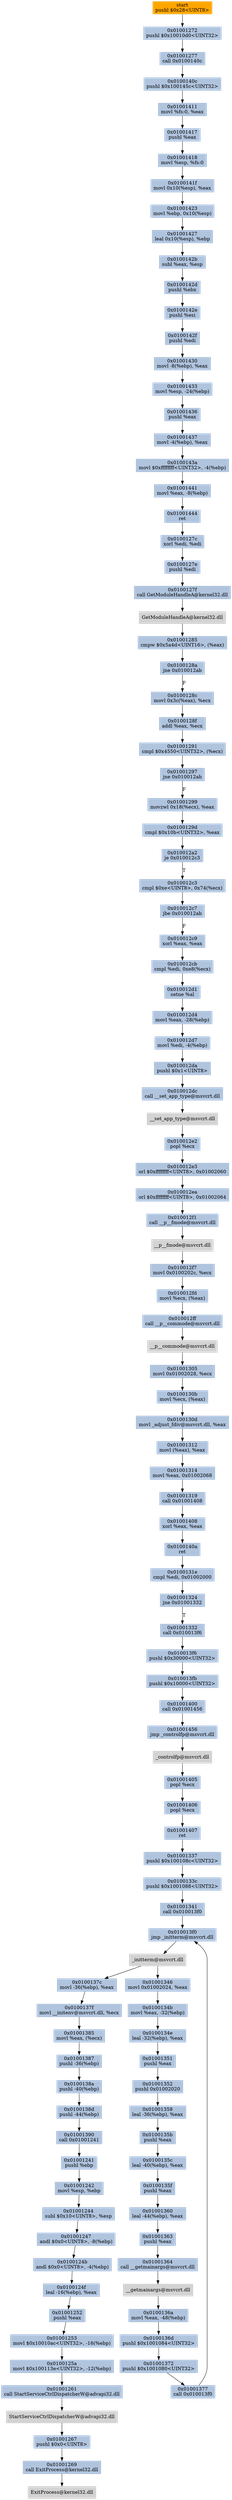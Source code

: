 digraph G {
node[shape=rectangle,style=filled,fillcolor=lightsteelblue,color=lightsteelblue]
bgcolor="transparent"
a0x01001270pushl_0x28UINT8[label="start\npushl $0x28<UINT8>",color="lightgrey",fillcolor="orange"];
a0x01001272pushl_0x10010d0UINT32[label="0x01001272\npushl $0x10010d0<UINT32>"];
a0x01001277call_0x0100140c[label="0x01001277\ncall 0x0100140c"];
a0x0100140cpushl_0x100145cUINT32[label="0x0100140c\npushl $0x100145c<UINT32>"];
a0x01001411movl_fs_0_eax[label="0x01001411\nmovl %fs:0, %eax"];
a0x01001417pushl_eax[label="0x01001417\npushl %eax"];
a0x01001418movl_esp_fs_0[label="0x01001418\nmovl %esp, %fs:0"];
a0x0100141fmovl_0x10esp__eax[label="0x0100141f\nmovl 0x10(%esp), %eax"];
a0x01001423movl_ebp_0x10esp_[label="0x01001423\nmovl %ebp, 0x10(%esp)"];
a0x01001427leal_0x10esp__ebp[label="0x01001427\nleal 0x10(%esp), %ebp"];
a0x0100142bsubl_eax_esp[label="0x0100142b\nsubl %eax, %esp"];
a0x0100142dpushl_ebx[label="0x0100142d\npushl %ebx"];
a0x0100142epushl_esi[label="0x0100142e\npushl %esi"];
a0x0100142fpushl_edi[label="0x0100142f\npushl %edi"];
a0x01001430movl__8ebp__eax[label="0x01001430\nmovl -8(%ebp), %eax"];
a0x01001433movl_esp__24ebp_[label="0x01001433\nmovl %esp, -24(%ebp)"];
a0x01001436pushl_eax[label="0x01001436\npushl %eax"];
a0x01001437movl__4ebp__eax[label="0x01001437\nmovl -4(%ebp), %eax"];
a0x0100143amovl_0xffffffffUINT32__4ebp_[label="0x0100143a\nmovl $0xffffffff<UINT32>, -4(%ebp)"];
a0x01001441movl_eax__8ebp_[label="0x01001441\nmovl %eax, -8(%ebp)"];
a0x01001444ret[label="0x01001444\nret"];
a0x0100127cxorl_edi_edi[label="0x0100127c\nxorl %edi, %edi"];
a0x0100127epushl_edi[label="0x0100127e\npushl %edi"];
a0x0100127fcall_GetModuleHandleA_kernel32_dll[label="0x0100127f\ncall GetModuleHandleA@kernel32.dll"];
GetModuleHandleA_kernel32_dll[label="GetModuleHandleA@kernel32.dll",color="lightgrey",fillcolor="lightgrey"];
a0x01001285cmpw_0x5a4dUINT16_eax_[label="0x01001285\ncmpw $0x5a4d<UINT16>, (%eax)"];
a0x0100128ajne_0x010012ab[label="0x0100128a\njne 0x010012ab"];
a0x0100128cmovl_0x3ceax__ecx[label="0x0100128c\nmovl 0x3c(%eax), %ecx"];
a0x0100128faddl_eax_ecx[label="0x0100128f\naddl %eax, %ecx"];
a0x01001291cmpl_0x4550UINT32_ecx_[label="0x01001291\ncmpl $0x4550<UINT32>, (%ecx)"];
a0x01001297jne_0x010012ab[label="0x01001297\njne 0x010012ab"];
a0x01001299movzwl_0x18ecx__eax[label="0x01001299\nmovzwl 0x18(%ecx), %eax"];
a0x0100129dcmpl_0x10bUINT32_eax[label="0x0100129d\ncmpl $0x10b<UINT32>, %eax"];
a0x010012a2je_0x010012c3[label="0x010012a2\nje 0x010012c3"];
a0x010012c3cmpl_0xeUINT8_0x74ecx_[label="0x010012c3\ncmpl $0xe<UINT8>, 0x74(%ecx)"];
a0x010012c7jbe_0x010012ab[label="0x010012c7\njbe 0x010012ab"];
a0x010012c9xorl_eax_eax[label="0x010012c9\nxorl %eax, %eax"];
a0x010012cbcmpl_edi_0xe8ecx_[label="0x010012cb\ncmpl %edi, 0xe8(%ecx)"];
a0x010012d1setne_al[label="0x010012d1\nsetne %al"];
a0x010012d4movl_eax__28ebp_[label="0x010012d4\nmovl %eax, -28(%ebp)"];
a0x010012d7movl_edi__4ebp_[label="0x010012d7\nmovl %edi, -4(%ebp)"];
a0x010012dapushl_0x1UINT8[label="0x010012da\npushl $0x1<UINT8>"];
a0x010012dccall___set_app_type_msvcrt_dll[label="0x010012dc\ncall __set_app_type@msvcrt.dll"];
a__set_app_type_msvcrt_dll[label="__set_app_type@msvcrt.dll",color="lightgrey",fillcolor="lightgrey"];
a0x010012e2popl_ecx[label="0x010012e2\npopl %ecx"];
a0x010012e3orl_0xffffffffUINT8_0x01002060[label="0x010012e3\norl $0xffffffff<UINT8>, 0x01002060"];
a0x010012eaorl_0xffffffffUINT8_0x01002064[label="0x010012ea\norl $0xffffffff<UINT8>, 0x01002064"];
a0x010012f1call___p__fmode_msvcrt_dll[label="0x010012f1\ncall __p__fmode@msvcrt.dll"];
a__p__fmode_msvcrt_dll[label="__p__fmode@msvcrt.dll",color="lightgrey",fillcolor="lightgrey"];
a0x010012f7movl_0x0100202c_ecx[label="0x010012f7\nmovl 0x0100202c, %ecx"];
a0x010012fdmovl_ecx_eax_[label="0x010012fd\nmovl %ecx, (%eax)"];
a0x010012ffcall___p__commode_msvcrt_dll[label="0x010012ff\ncall __p__commode@msvcrt.dll"];
a__p__commode_msvcrt_dll[label="__p__commode@msvcrt.dll",color="lightgrey",fillcolor="lightgrey"];
a0x01001305movl_0x01002028_ecx[label="0x01001305\nmovl 0x01002028, %ecx"];
a0x0100130bmovl_ecx_eax_[label="0x0100130b\nmovl %ecx, (%eax)"];
a0x0100130dmovl__adjust_fdiv_msvcrt_dll_eax[label="0x0100130d\nmovl _adjust_fdiv@msvcrt.dll, %eax"];
a0x01001312movl_eax__eax[label="0x01001312\nmovl (%eax), %eax"];
a0x01001314movl_eax_0x01002068[label="0x01001314\nmovl %eax, 0x01002068"];
a0x01001319call_0x01001408[label="0x01001319\ncall 0x01001408"];
a0x01001408xorl_eax_eax[label="0x01001408\nxorl %eax, %eax"];
a0x0100140aret[label="0x0100140a\nret"];
a0x0100131ecmpl_edi_0x01002000[label="0x0100131e\ncmpl %edi, 0x01002000"];
a0x01001324jne_0x01001332[label="0x01001324\njne 0x01001332"];
a0x01001332call_0x010013f6[label="0x01001332\ncall 0x010013f6"];
a0x010013f6pushl_0x30000UINT32[label="0x010013f6\npushl $0x30000<UINT32>"];
a0x010013fbpushl_0x10000UINT32[label="0x010013fb\npushl $0x10000<UINT32>"];
a0x01001400call_0x01001456[label="0x01001400\ncall 0x01001456"];
a0x01001456jmp__controlfp_msvcrt_dll[label="0x01001456\njmp _controlfp@msvcrt.dll"];
a_controlfp_msvcrt_dll[label="_controlfp@msvcrt.dll",color="lightgrey",fillcolor="lightgrey"];
a0x01001405popl_ecx[label="0x01001405\npopl %ecx"];
a0x01001406popl_ecx[label="0x01001406\npopl %ecx"];
a0x01001407ret[label="0x01001407\nret"];
a0x01001337pushl_0x100108cUINT32[label="0x01001337\npushl $0x100108c<UINT32>"];
a0x0100133cpushl_0x1001088UINT32[label="0x0100133c\npushl $0x1001088<UINT32>"];
a0x01001341call_0x010013f0[label="0x01001341\ncall 0x010013f0"];
a0x010013f0jmp__initterm_msvcrt_dll[label="0x010013f0\njmp _initterm@msvcrt.dll"];
a_initterm_msvcrt_dll[label="_initterm@msvcrt.dll",color="lightgrey",fillcolor="lightgrey"];
a0x01001346movl_0x01002024_eax[label="0x01001346\nmovl 0x01002024, %eax"];
a0x0100134bmovl_eax__32ebp_[label="0x0100134b\nmovl %eax, -32(%ebp)"];
a0x0100134eleal__32ebp__eax[label="0x0100134e\nleal -32(%ebp), %eax"];
a0x01001351pushl_eax[label="0x01001351\npushl %eax"];
a0x01001352pushl_0x01002020[label="0x01001352\npushl 0x01002020"];
a0x01001358leal__36ebp__eax[label="0x01001358\nleal -36(%ebp), %eax"];
a0x0100135bpushl_eax[label="0x0100135b\npushl %eax"];
a0x0100135cleal__40ebp__eax[label="0x0100135c\nleal -40(%ebp), %eax"];
a0x0100135fpushl_eax[label="0x0100135f\npushl %eax"];
a0x01001360leal__44ebp__eax[label="0x01001360\nleal -44(%ebp), %eax"];
a0x01001363pushl_eax[label="0x01001363\npushl %eax"];
a0x01001364call___getmainargs_msvcrt_dll[label="0x01001364\ncall __getmainargs@msvcrt.dll"];
a__getmainargs_msvcrt_dll[label="__getmainargs@msvcrt.dll",color="lightgrey",fillcolor="lightgrey"];
a0x0100136amovl_eax__48ebp_[label="0x0100136a\nmovl %eax, -48(%ebp)"];
a0x0100136dpushl_0x1001084UINT32[label="0x0100136d\npushl $0x1001084<UINT32>"];
a0x01001372pushl_0x1001080UINT32[label="0x01001372\npushl $0x1001080<UINT32>"];
a0x01001377call_0x010013f0[label="0x01001377\ncall 0x010013f0"];
a0x0100137cmovl__36ebp__eax[label="0x0100137c\nmovl -36(%ebp), %eax"];
a0x0100137fmovl___initenv_msvcrt_dll_ecx[label="0x0100137f\nmovl __initenv@msvcrt.dll, %ecx"];
a0x01001385movl_eax_ecx_[label="0x01001385\nmovl %eax, (%ecx)"];
a0x01001387pushl__36ebp_[label="0x01001387\npushl -36(%ebp)"];
a0x0100138apushl__40ebp_[label="0x0100138a\npushl -40(%ebp)"];
a0x0100138dpushl__44ebp_[label="0x0100138d\npushl -44(%ebp)"];
a0x01001390call_0x01001241[label="0x01001390\ncall 0x01001241"];
a0x01001241pushl_ebp[label="0x01001241\npushl %ebp"];
a0x01001242movl_esp_ebp[label="0x01001242\nmovl %esp, %ebp"];
a0x01001244subl_0x10UINT8_esp[label="0x01001244\nsubl $0x10<UINT8>, %esp"];
a0x01001247andl_0x0UINT8__8ebp_[label="0x01001247\nandl $0x0<UINT8>, -8(%ebp)"];
a0x0100124bandl_0x0UINT8__4ebp_[label="0x0100124b\nandl $0x0<UINT8>, -4(%ebp)"];
a0x0100124fleal__16ebp__eax[label="0x0100124f\nleal -16(%ebp), %eax"];
a0x01001252pushl_eax[label="0x01001252\npushl %eax"];
a0x01001253movl_0x10010acUINT32__16ebp_[label="0x01001253\nmovl $0x10010ac<UINT32>, -16(%ebp)"];
a0x0100125amovl_0x100113eUINT32__12ebp_[label="0x0100125a\nmovl $0x100113e<UINT32>, -12(%ebp)"];
a0x01001261call_StartServiceCtrlDispatcherW_advapi32_dll[label="0x01001261\ncall StartServiceCtrlDispatcherW@advapi32.dll"];
StartServiceCtrlDispatcherW_advapi32_dll[label="StartServiceCtrlDispatcherW@advapi32.dll",color="lightgrey",fillcolor="lightgrey"];
a0x01001267pushl_0x0UINT8[label="0x01001267\npushl $0x0<UINT8>"];
a0x01001269call_ExitProcess_kernel32_dll[label="0x01001269\ncall ExitProcess@kernel32.dll"];
ExitProcess_kernel32_dll[label="ExitProcess@kernel32.dll",color="lightgrey",fillcolor="lightgrey"];
a0x01001270pushl_0x28UINT8 -> a0x01001272pushl_0x10010d0UINT32 [color="#000000"];
a0x01001272pushl_0x10010d0UINT32 -> a0x01001277call_0x0100140c [color="#000000"];
a0x01001277call_0x0100140c -> a0x0100140cpushl_0x100145cUINT32 [color="#000000"];
a0x0100140cpushl_0x100145cUINT32 -> a0x01001411movl_fs_0_eax [color="#000000"];
a0x01001411movl_fs_0_eax -> a0x01001417pushl_eax [color="#000000"];
a0x01001417pushl_eax -> a0x01001418movl_esp_fs_0 [color="#000000"];
a0x01001418movl_esp_fs_0 -> a0x0100141fmovl_0x10esp__eax [color="#000000"];
a0x0100141fmovl_0x10esp__eax -> a0x01001423movl_ebp_0x10esp_ [color="#000000"];
a0x01001423movl_ebp_0x10esp_ -> a0x01001427leal_0x10esp__ebp [color="#000000"];
a0x01001427leal_0x10esp__ebp -> a0x0100142bsubl_eax_esp [color="#000000"];
a0x0100142bsubl_eax_esp -> a0x0100142dpushl_ebx [color="#000000"];
a0x0100142dpushl_ebx -> a0x0100142epushl_esi [color="#000000"];
a0x0100142epushl_esi -> a0x0100142fpushl_edi [color="#000000"];
a0x0100142fpushl_edi -> a0x01001430movl__8ebp__eax [color="#000000"];
a0x01001430movl__8ebp__eax -> a0x01001433movl_esp__24ebp_ [color="#000000"];
a0x01001433movl_esp__24ebp_ -> a0x01001436pushl_eax [color="#000000"];
a0x01001436pushl_eax -> a0x01001437movl__4ebp__eax [color="#000000"];
a0x01001437movl__4ebp__eax -> a0x0100143amovl_0xffffffffUINT32__4ebp_ [color="#000000"];
a0x0100143amovl_0xffffffffUINT32__4ebp_ -> a0x01001441movl_eax__8ebp_ [color="#000000"];
a0x01001441movl_eax__8ebp_ -> a0x01001444ret [color="#000000"];
a0x01001444ret -> a0x0100127cxorl_edi_edi [color="#000000"];
a0x0100127cxorl_edi_edi -> a0x0100127epushl_edi [color="#000000"];
a0x0100127epushl_edi -> a0x0100127fcall_GetModuleHandleA_kernel32_dll [color="#000000"];
a0x0100127fcall_GetModuleHandleA_kernel32_dll -> GetModuleHandleA_kernel32_dll [color="#000000"];
GetModuleHandleA_kernel32_dll -> a0x01001285cmpw_0x5a4dUINT16_eax_ [color="#000000"];
a0x01001285cmpw_0x5a4dUINT16_eax_ -> a0x0100128ajne_0x010012ab [color="#000000"];
a0x0100128ajne_0x010012ab -> a0x0100128cmovl_0x3ceax__ecx [color="#000000",label="F"];
a0x0100128cmovl_0x3ceax__ecx -> a0x0100128faddl_eax_ecx [color="#000000"];
a0x0100128faddl_eax_ecx -> a0x01001291cmpl_0x4550UINT32_ecx_ [color="#000000"];
a0x01001291cmpl_0x4550UINT32_ecx_ -> a0x01001297jne_0x010012ab [color="#000000"];
a0x01001297jne_0x010012ab -> a0x01001299movzwl_0x18ecx__eax [color="#000000",label="F"];
a0x01001299movzwl_0x18ecx__eax -> a0x0100129dcmpl_0x10bUINT32_eax [color="#000000"];
a0x0100129dcmpl_0x10bUINT32_eax -> a0x010012a2je_0x010012c3 [color="#000000"];
a0x010012a2je_0x010012c3 -> a0x010012c3cmpl_0xeUINT8_0x74ecx_ [color="#000000",label="T"];
a0x010012c3cmpl_0xeUINT8_0x74ecx_ -> a0x010012c7jbe_0x010012ab [color="#000000"];
a0x010012c7jbe_0x010012ab -> a0x010012c9xorl_eax_eax [color="#000000",label="F"];
a0x010012c9xorl_eax_eax -> a0x010012cbcmpl_edi_0xe8ecx_ [color="#000000"];
a0x010012cbcmpl_edi_0xe8ecx_ -> a0x010012d1setne_al [color="#000000"];
a0x010012d1setne_al -> a0x010012d4movl_eax__28ebp_ [color="#000000"];
a0x010012d4movl_eax__28ebp_ -> a0x010012d7movl_edi__4ebp_ [color="#000000"];
a0x010012d7movl_edi__4ebp_ -> a0x010012dapushl_0x1UINT8 [color="#000000"];
a0x010012dapushl_0x1UINT8 -> a0x010012dccall___set_app_type_msvcrt_dll [color="#000000"];
a0x010012dccall___set_app_type_msvcrt_dll -> a__set_app_type_msvcrt_dll [color="#000000"];
a__set_app_type_msvcrt_dll -> a0x010012e2popl_ecx [color="#000000"];
a0x010012e2popl_ecx -> a0x010012e3orl_0xffffffffUINT8_0x01002060 [color="#000000"];
a0x010012e3orl_0xffffffffUINT8_0x01002060 -> a0x010012eaorl_0xffffffffUINT8_0x01002064 [color="#000000"];
a0x010012eaorl_0xffffffffUINT8_0x01002064 -> a0x010012f1call___p__fmode_msvcrt_dll [color="#000000"];
a0x010012f1call___p__fmode_msvcrt_dll -> a__p__fmode_msvcrt_dll [color="#000000"];
a__p__fmode_msvcrt_dll -> a0x010012f7movl_0x0100202c_ecx [color="#000000"];
a0x010012f7movl_0x0100202c_ecx -> a0x010012fdmovl_ecx_eax_ [color="#000000"];
a0x010012fdmovl_ecx_eax_ -> a0x010012ffcall___p__commode_msvcrt_dll [color="#000000"];
a0x010012ffcall___p__commode_msvcrt_dll -> a__p__commode_msvcrt_dll [color="#000000"];
a__p__commode_msvcrt_dll -> a0x01001305movl_0x01002028_ecx [color="#000000"];
a0x01001305movl_0x01002028_ecx -> a0x0100130bmovl_ecx_eax_ [color="#000000"];
a0x0100130bmovl_ecx_eax_ -> a0x0100130dmovl__adjust_fdiv_msvcrt_dll_eax [color="#000000"];
a0x0100130dmovl__adjust_fdiv_msvcrt_dll_eax -> a0x01001312movl_eax__eax [color="#000000"];
a0x01001312movl_eax__eax -> a0x01001314movl_eax_0x01002068 [color="#000000"];
a0x01001314movl_eax_0x01002068 -> a0x01001319call_0x01001408 [color="#000000"];
a0x01001319call_0x01001408 -> a0x01001408xorl_eax_eax [color="#000000"];
a0x01001408xorl_eax_eax -> a0x0100140aret [color="#000000"];
a0x0100140aret -> a0x0100131ecmpl_edi_0x01002000 [color="#000000"];
a0x0100131ecmpl_edi_0x01002000 -> a0x01001324jne_0x01001332 [color="#000000"];
a0x01001324jne_0x01001332 -> a0x01001332call_0x010013f6 [color="#000000",label="T"];
a0x01001332call_0x010013f6 -> a0x010013f6pushl_0x30000UINT32 [color="#000000"];
a0x010013f6pushl_0x30000UINT32 -> a0x010013fbpushl_0x10000UINT32 [color="#000000"];
a0x010013fbpushl_0x10000UINT32 -> a0x01001400call_0x01001456 [color="#000000"];
a0x01001400call_0x01001456 -> a0x01001456jmp__controlfp_msvcrt_dll [color="#000000"];
a0x01001456jmp__controlfp_msvcrt_dll -> a_controlfp_msvcrt_dll [color="#000000"];
a_controlfp_msvcrt_dll -> a0x01001405popl_ecx [color="#000000"];
a0x01001405popl_ecx -> a0x01001406popl_ecx [color="#000000"];
a0x01001406popl_ecx -> a0x01001407ret [color="#000000"];
a0x01001407ret -> a0x01001337pushl_0x100108cUINT32 [color="#000000"];
a0x01001337pushl_0x100108cUINT32 -> a0x0100133cpushl_0x1001088UINT32 [color="#000000"];
a0x0100133cpushl_0x1001088UINT32 -> a0x01001341call_0x010013f0 [color="#000000"];
a0x01001341call_0x010013f0 -> a0x010013f0jmp__initterm_msvcrt_dll [color="#000000"];
a0x010013f0jmp__initterm_msvcrt_dll -> a_initterm_msvcrt_dll [color="#000000"];
a_initterm_msvcrt_dll -> a0x01001346movl_0x01002024_eax [color="#000000"];
a0x01001346movl_0x01002024_eax -> a0x0100134bmovl_eax__32ebp_ [color="#000000"];
a0x0100134bmovl_eax__32ebp_ -> a0x0100134eleal__32ebp__eax [color="#000000"];
a0x0100134eleal__32ebp__eax -> a0x01001351pushl_eax [color="#000000"];
a0x01001351pushl_eax -> a0x01001352pushl_0x01002020 [color="#000000"];
a0x01001352pushl_0x01002020 -> a0x01001358leal__36ebp__eax [color="#000000"];
a0x01001358leal__36ebp__eax -> a0x0100135bpushl_eax [color="#000000"];
a0x0100135bpushl_eax -> a0x0100135cleal__40ebp__eax [color="#000000"];
a0x0100135cleal__40ebp__eax -> a0x0100135fpushl_eax [color="#000000"];
a0x0100135fpushl_eax -> a0x01001360leal__44ebp__eax [color="#000000"];
a0x01001360leal__44ebp__eax -> a0x01001363pushl_eax [color="#000000"];
a0x01001363pushl_eax -> a0x01001364call___getmainargs_msvcrt_dll [color="#000000"];
a0x01001364call___getmainargs_msvcrt_dll -> a__getmainargs_msvcrt_dll [color="#000000"];
a__getmainargs_msvcrt_dll -> a0x0100136amovl_eax__48ebp_ [color="#000000"];
a0x0100136amovl_eax__48ebp_ -> a0x0100136dpushl_0x1001084UINT32 [color="#000000"];
a0x0100136dpushl_0x1001084UINT32 -> a0x01001372pushl_0x1001080UINT32 [color="#000000"];
a0x01001372pushl_0x1001080UINT32 -> a0x01001377call_0x010013f0 [color="#000000"];
a0x01001377call_0x010013f0 -> a0x010013f0jmp__initterm_msvcrt_dll [color="#000000"];
a_initterm_msvcrt_dll -> a0x0100137cmovl__36ebp__eax [color="#000000"];
a0x0100137cmovl__36ebp__eax -> a0x0100137fmovl___initenv_msvcrt_dll_ecx [color="#000000"];
a0x0100137fmovl___initenv_msvcrt_dll_ecx -> a0x01001385movl_eax_ecx_ [color="#000000"];
a0x01001385movl_eax_ecx_ -> a0x01001387pushl__36ebp_ [color="#000000"];
a0x01001387pushl__36ebp_ -> a0x0100138apushl__40ebp_ [color="#000000"];
a0x0100138apushl__40ebp_ -> a0x0100138dpushl__44ebp_ [color="#000000"];
a0x0100138dpushl__44ebp_ -> a0x01001390call_0x01001241 [color="#000000"];
a0x01001390call_0x01001241 -> a0x01001241pushl_ebp [color="#000000"];
a0x01001241pushl_ebp -> a0x01001242movl_esp_ebp [color="#000000"];
a0x01001242movl_esp_ebp -> a0x01001244subl_0x10UINT8_esp [color="#000000"];
a0x01001244subl_0x10UINT8_esp -> a0x01001247andl_0x0UINT8__8ebp_ [color="#000000"];
a0x01001247andl_0x0UINT8__8ebp_ -> a0x0100124bandl_0x0UINT8__4ebp_ [color="#000000"];
a0x0100124bandl_0x0UINT8__4ebp_ -> a0x0100124fleal__16ebp__eax [color="#000000"];
a0x0100124fleal__16ebp__eax -> a0x01001252pushl_eax [color="#000000"];
a0x01001252pushl_eax -> a0x01001253movl_0x10010acUINT32__16ebp_ [color="#000000"];
a0x01001253movl_0x10010acUINT32__16ebp_ -> a0x0100125amovl_0x100113eUINT32__12ebp_ [color="#000000"];
a0x0100125amovl_0x100113eUINT32__12ebp_ -> a0x01001261call_StartServiceCtrlDispatcherW_advapi32_dll [color="#000000"];
a0x01001261call_StartServiceCtrlDispatcherW_advapi32_dll -> StartServiceCtrlDispatcherW_advapi32_dll [color="#000000"];
StartServiceCtrlDispatcherW_advapi32_dll -> a0x01001267pushl_0x0UINT8 [color="#000000"];
a0x01001267pushl_0x0UINT8 -> a0x01001269call_ExitProcess_kernel32_dll [color="#000000"];
a0x01001269call_ExitProcess_kernel32_dll -> ExitProcess_kernel32_dll [color="#000000"];
}
